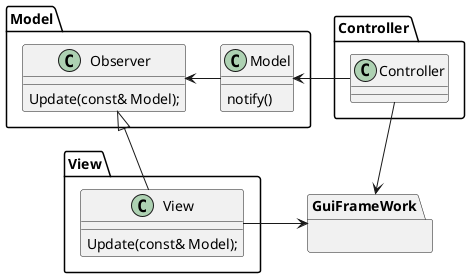 @startuml
package Model as ModelPkg {
    class Model {
        notify()
    }

    class Observer {
        Update(const& Model);
    }
}

package Controller as ControllerPkg {
    class Controller
}

package View as ViewPkg {
    class View {
        Update(const& Model);
    }
}

package GuiFrameWork { }

View -up-|> Observer
Model-left->Observer
Controller->Model
View->GuiFrameWork
Controller->GuiFrameWork

@enduml


